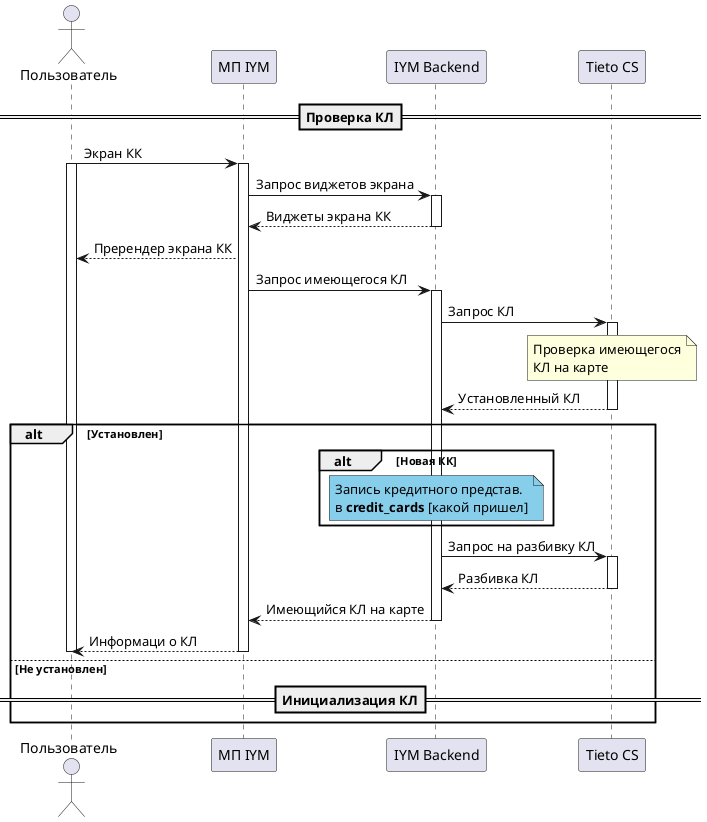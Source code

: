 @startuml
actor       "Пользователь" as User
participant "МП IYM"       as App
participant "IYM Backend"  as BE
participant "Tieto CS"     as TCS

==Проверка КЛ==
User -> App : Экран КК
activate User
activate App
App -> BE : Запрос виджетов экрана
activate BE
App <-- BE : Виджеты экрана КК
deactivate BE
User <-- App : Пререндер экрана КК
App -> BE : Запрос имеющегося КЛ
activate BE
BE -> TCS : Запрос КЛ
activate TCS
note over TCS
Проверка имеющегося
КЛ на карте
end note
BE <-- TCS : Установленный КЛ
deactivate TCS
alt Установлен
    alt Новая КК
        note over BE #SkyBlue
        Запись кредитного представ.
        в **credit_cards** [какой пришел]
        end note
    end
    BE -> TCS : Запрос на разбивку КЛ
    activate TCS
    BE <-- TCS : Разбивка КЛ
    deactivate TCS
    App <-- BE : Имеющийся КЛ на карте
    deactivate BE
    User <-- App : Информаци о КЛ
    deactivate User
    deactivate App
else Не установлен
==Инициализация КЛ==
end

@enduml

